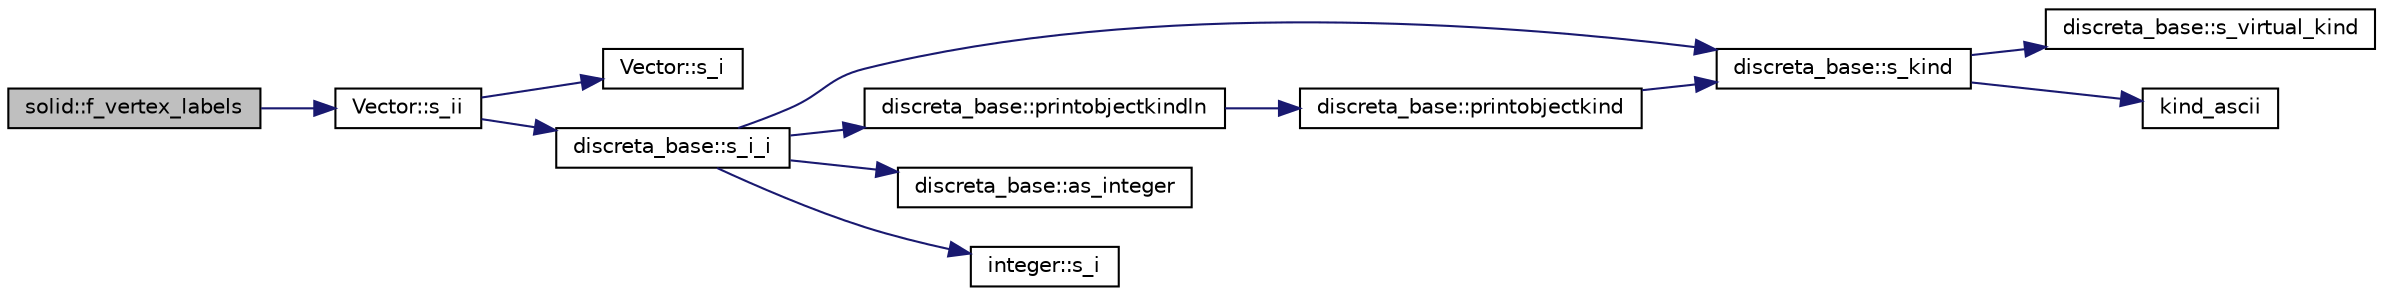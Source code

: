 digraph "solid::f_vertex_labels"
{
  edge [fontname="Helvetica",fontsize="10",labelfontname="Helvetica",labelfontsize="10"];
  node [fontname="Helvetica",fontsize="10",shape=record];
  rankdir="LR";
  Node2259 [label="solid::f_vertex_labels",height=0.2,width=0.4,color="black", fillcolor="grey75", style="filled", fontcolor="black"];
  Node2259 -> Node2260 [color="midnightblue",fontsize="10",style="solid",fontname="Helvetica"];
  Node2260 [label="Vector::s_ii",height=0.2,width=0.4,color="black", fillcolor="white", style="filled",URL="$d5/db2/class_vector.html#a75d4942cc7b9794717b4846c10520db8"];
  Node2260 -> Node2261 [color="midnightblue",fontsize="10",style="solid",fontname="Helvetica"];
  Node2261 [label="Vector::s_i",height=0.2,width=0.4,color="black", fillcolor="white", style="filled",URL="$d5/db2/class_vector.html#a1c4fe1752523df8119f70dd550244871"];
  Node2260 -> Node2262 [color="midnightblue",fontsize="10",style="solid",fontname="Helvetica"];
  Node2262 [label="discreta_base::s_i_i",height=0.2,width=0.4,color="black", fillcolor="white", style="filled",URL="$d7/d71/classdiscreta__base.html#aadb92c01fbe69b3034b0214b33fbc735"];
  Node2262 -> Node2263 [color="midnightblue",fontsize="10",style="solid",fontname="Helvetica"];
  Node2263 [label="discreta_base::s_kind",height=0.2,width=0.4,color="black", fillcolor="white", style="filled",URL="$d7/d71/classdiscreta__base.html#a8a830025c74adbbc3362418a7c2ba157"];
  Node2263 -> Node2264 [color="midnightblue",fontsize="10",style="solid",fontname="Helvetica"];
  Node2264 [label="discreta_base::s_virtual_kind",height=0.2,width=0.4,color="black", fillcolor="white", style="filled",URL="$d7/d71/classdiscreta__base.html#a52778a6d6943a468be083d0785d418fb"];
  Node2263 -> Node2265 [color="midnightblue",fontsize="10",style="solid",fontname="Helvetica"];
  Node2265 [label="kind_ascii",height=0.2,width=0.4,color="black", fillcolor="white", style="filled",URL="$d9/d60/discreta_8h.html#ad0ce825a9f29bc6cec27e1b64cfe27bf"];
  Node2262 -> Node2266 [color="midnightblue",fontsize="10",style="solid",fontname="Helvetica"];
  Node2266 [label="discreta_base::printobjectkindln",height=0.2,width=0.4,color="black", fillcolor="white", style="filled",URL="$d7/d71/classdiscreta__base.html#a677ccc8f392ebedde05e453f8cf59559"];
  Node2266 -> Node2267 [color="midnightblue",fontsize="10",style="solid",fontname="Helvetica"];
  Node2267 [label="discreta_base::printobjectkind",height=0.2,width=0.4,color="black", fillcolor="white", style="filled",URL="$d7/d71/classdiscreta__base.html#aa75a1314aa706909b029664944904231"];
  Node2267 -> Node2263 [color="midnightblue",fontsize="10",style="solid",fontname="Helvetica"];
  Node2262 -> Node2268 [color="midnightblue",fontsize="10",style="solid",fontname="Helvetica"];
  Node2268 [label="discreta_base::as_integer",height=0.2,width=0.4,color="black", fillcolor="white", style="filled",URL="$d7/d71/classdiscreta__base.html#a00d7691eaf874fd283d942692fe8dd26"];
  Node2262 -> Node2269 [color="midnightblue",fontsize="10",style="solid",fontname="Helvetica"];
  Node2269 [label="integer::s_i",height=0.2,width=0.4,color="black", fillcolor="white", style="filled",URL="$d0/de5/classinteger.html#adf28e9f94d4c844adaa950deeb80b904"];
}
